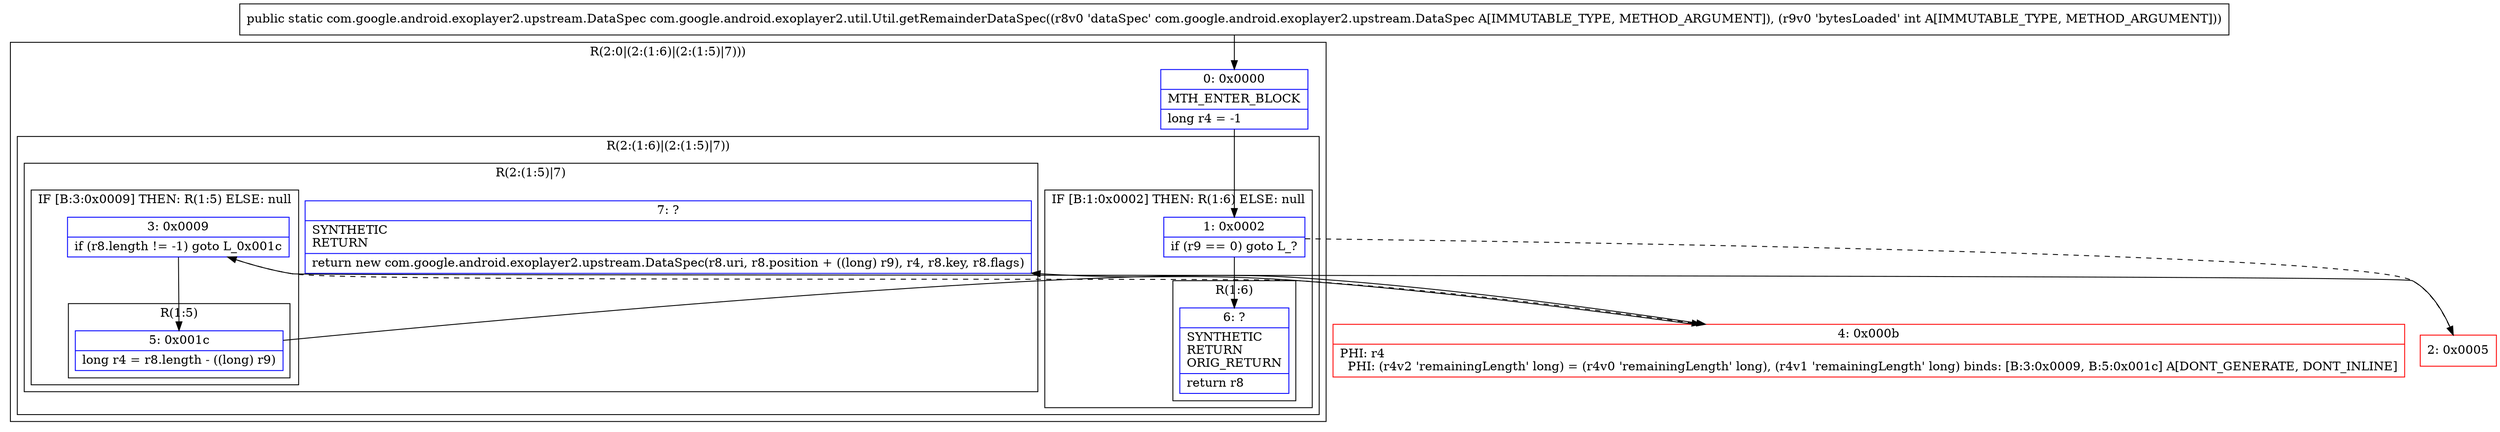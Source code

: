digraph "CFG forcom.google.android.exoplayer2.util.Util.getRemainderDataSpec(Lcom\/google\/android\/exoplayer2\/upstream\/DataSpec;I)Lcom\/google\/android\/exoplayer2\/upstream\/DataSpec;" {
subgraph cluster_Region_410811346 {
label = "R(2:0|(2:(1:6)|(2:(1:5)|7)))";
node [shape=record,color=blue];
Node_0 [shape=record,label="{0\:\ 0x0000|MTH_ENTER_BLOCK\l|long r4 = \-1\l}"];
subgraph cluster_Region_1808566671 {
label = "R(2:(1:6)|(2:(1:5)|7))";
node [shape=record,color=blue];
subgraph cluster_IfRegion_487826311 {
label = "IF [B:1:0x0002] THEN: R(1:6) ELSE: null";
node [shape=record,color=blue];
Node_1 [shape=record,label="{1\:\ 0x0002|if (r9 == 0) goto L_?\l}"];
subgraph cluster_Region_144206804 {
label = "R(1:6)";
node [shape=record,color=blue];
Node_6 [shape=record,label="{6\:\ ?|SYNTHETIC\lRETURN\lORIG_RETURN\l|return r8\l}"];
}
}
subgraph cluster_Region_1488096163 {
label = "R(2:(1:5)|7)";
node [shape=record,color=blue];
subgraph cluster_IfRegion_967824676 {
label = "IF [B:3:0x0009] THEN: R(1:5) ELSE: null";
node [shape=record,color=blue];
Node_3 [shape=record,label="{3\:\ 0x0009|if (r8.length != \-1) goto L_0x001c\l}"];
subgraph cluster_Region_1884192496 {
label = "R(1:5)";
node [shape=record,color=blue];
Node_5 [shape=record,label="{5\:\ 0x001c|long r4 = r8.length \- ((long) r9)\l}"];
}
}
Node_7 [shape=record,label="{7\:\ ?|SYNTHETIC\lRETURN\l|return new com.google.android.exoplayer2.upstream.DataSpec(r8.uri, r8.position + ((long) r9), r4, r8.key, r8.flags)\l}"];
}
}
}
Node_2 [shape=record,color=red,label="{2\:\ 0x0005}"];
Node_4 [shape=record,color=red,label="{4\:\ 0x000b|PHI: r4 \l  PHI: (r4v2 'remainingLength' long) = (r4v0 'remainingLength' long), (r4v1 'remainingLength' long) binds: [B:3:0x0009, B:5:0x001c] A[DONT_GENERATE, DONT_INLINE]\l}"];
MethodNode[shape=record,label="{public static com.google.android.exoplayer2.upstream.DataSpec com.google.android.exoplayer2.util.Util.getRemainderDataSpec((r8v0 'dataSpec' com.google.android.exoplayer2.upstream.DataSpec A[IMMUTABLE_TYPE, METHOD_ARGUMENT]), (r9v0 'bytesLoaded' int A[IMMUTABLE_TYPE, METHOD_ARGUMENT])) }"];
MethodNode -> Node_0;
Node_0 -> Node_1;
Node_1 -> Node_2[style=dashed];
Node_1 -> Node_6;
Node_3 -> Node_4[style=dashed];
Node_3 -> Node_5;
Node_5 -> Node_4;
Node_2 -> Node_3;
Node_4 -> Node_7;
}


